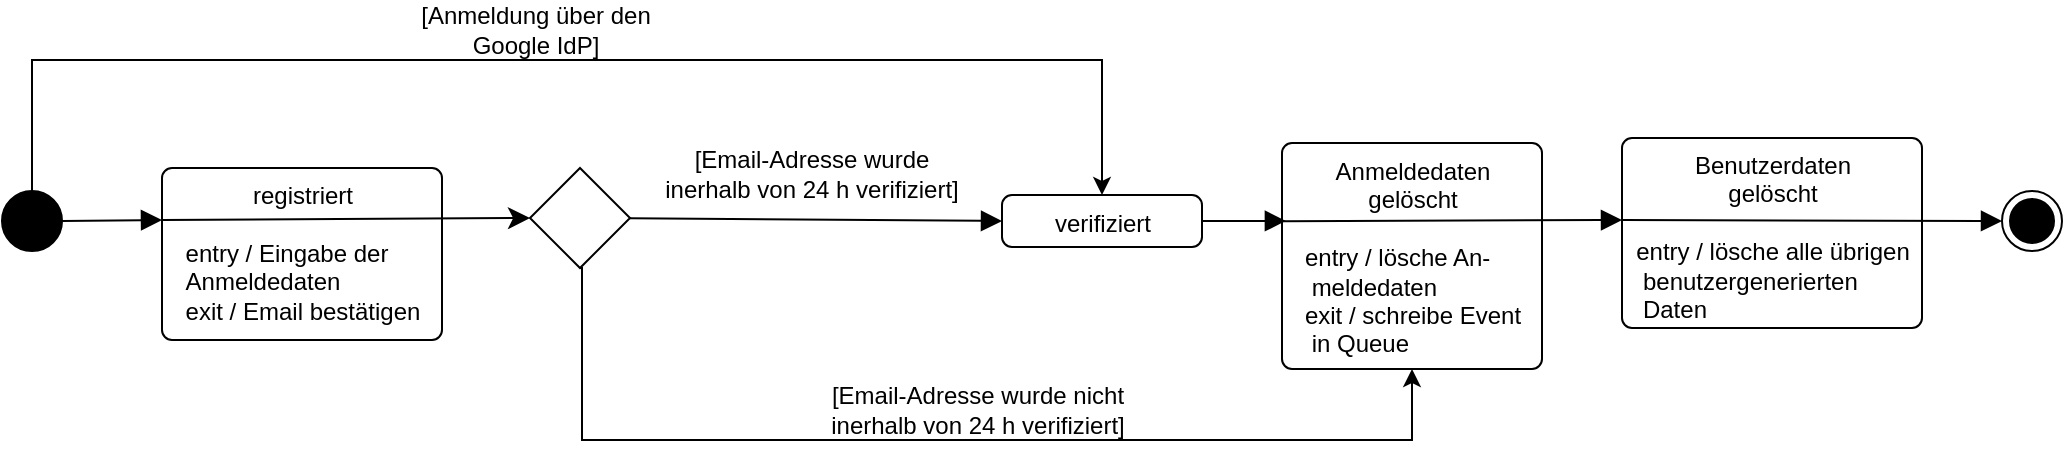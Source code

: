 <mxfile version="20.6.2" type="device"><diagram id="vSyHcnMbgbWmkPGoGqL-" name="Seite-1"><mxGraphModel dx="1135" dy="608" grid="1" gridSize="10" guides="1" tooltips="1" connect="1" arrows="1" fold="1" page="1" pageScale="1" pageWidth="827" pageHeight="1169" math="0" shadow="0"><root><mxCell id="0"/><mxCell id="1" parent="0"/><mxCell id="-s6BJE9e7-yUcUJ7xsYU-1" value="" style="ellipse;fillColor=strokeColor;" parent="1" vertex="1"><mxGeometry x="100" y="215.5" width="30" height="30" as="geometry"/></mxCell><mxCell id="-s6BJE9e7-yUcUJ7xsYU-2" value="" style="ellipse;html=1;shape=endState;fillColor=strokeColor;" parent="1" vertex="1"><mxGeometry x="1100" y="215.5" width="30" height="30" as="geometry"/></mxCell><mxCell id="-s6BJE9e7-yUcUJ7xsYU-3" value="&lt;div&gt;verifiziert&lt;/div&gt;&lt;div&gt;&lt;br&gt;&lt;/div&gt;&lt;div align=&quot;left&quot;&gt;&lt;br&gt;&lt;/div&gt;" style="html=1;align=center;verticalAlign=top;rounded=1;absoluteArcSize=1;arcSize=10;dashed=0;" parent="1" vertex="1"><mxGeometry x="600" y="217.5" width="100" height="26" as="geometry"/></mxCell><mxCell id="-s6BJE9e7-yUcUJ7xsYU-4" value="&lt;div&gt;registriert&lt;/div&gt;&lt;div&gt;&lt;br&gt;&lt;/div&gt;&lt;div align=&quot;left&quot;&gt;entry / Eingabe der &lt;br&gt;&lt;/div&gt;&lt;div align=&quot;left&quot;&gt;&lt;span style=&quot;&quot;&gt; &lt;/span&gt;&lt;span style=&quot;&quot;&gt; &lt;/span&gt;Anmeldedaten&lt;/div&gt;&lt;div align=&quot;left&quot;&gt;exit / Email bestätigen&lt;/div&gt;" style="html=1;align=center;verticalAlign=top;rounded=1;absoluteArcSize=1;arcSize=10;dashed=0;" parent="1" vertex="1"><mxGeometry x="180" y="204" width="140" height="86" as="geometry"/></mxCell><mxCell id="-s6BJE9e7-yUcUJ7xsYU-5" value="&lt;div&gt;Anmeldedaten &lt;br&gt;&lt;/div&gt;&lt;div&gt;gelöscht&lt;/div&gt;&lt;div&gt;&lt;br&gt;&lt;/div&gt;&lt;div align=&quot;left&quot;&gt;entry / lösche An-&lt;/div&gt;&lt;div align=&quot;left&quot;&gt;&lt;span style=&quot;&quot;&gt; &lt;/span&gt;&lt;span style=&quot;white-space: pre;&quot;&gt; &lt;/span&gt;meldedaten&lt;/div&gt;&lt;div align=&quot;left&quot;&gt;exit / schreibe Event &lt;br&gt;&lt;/div&gt;&lt;div align=&quot;left&quot;&gt;&lt;span style=&quot;white-space: pre;&quot;&gt; &lt;/span&gt;in Queue&lt;/div&gt;" style="html=1;align=center;verticalAlign=top;rounded=1;absoluteArcSize=1;arcSize=10;dashed=0;" parent="1" vertex="1"><mxGeometry x="740" y="191.5" width="130" height="113" as="geometry"/></mxCell><mxCell id="-s6BJE9e7-yUcUJ7xsYU-6" value="&lt;div&gt;Benutzerdaten &lt;br&gt;&lt;/div&gt;&lt;div&gt;gelöscht&lt;/div&gt;&lt;div&gt;&lt;br&gt;&lt;/div&gt;&lt;div align=&quot;left&quot;&gt;entry / lösche alle übrigen&lt;br&gt;&lt;/div&gt;&lt;div align=&quot;left&quot;&gt;&lt;span style=&quot;white-space: pre;&quot;&gt; &lt;/span&gt;benutzergenerierten&lt;/div&gt;&lt;div align=&quot;left&quot;&gt;&lt;span style=&quot;white-space: pre;&quot;&gt; &lt;/span&gt;Daten&lt;br&gt;&lt;/div&gt;" style="html=1;align=center;verticalAlign=top;rounded=1;absoluteArcSize=1;arcSize=10;dashed=0;" parent="1" vertex="1"><mxGeometry x="910" y="189" width="150" height="95" as="geometry"/></mxCell><mxCell id="-s6BJE9e7-yUcUJ7xsYU-9" value="" style="endArrow=block;startArrow=none;endFill=1;startFill=0;endSize=8;html=1;verticalAlign=bottom;labelBackgroundColor=none;strokeWidth=1;rounded=0;fontSize=14;exitX=1;exitY=0.5;exitDx=0;exitDy=0;" parent="1" source="-s6BJE9e7-yUcUJ7xsYU-1" edge="1"><mxGeometry width="160" relative="1" as="geometry"><mxPoint x="330" y="320" as="sourcePoint"/><mxPoint x="180" y="230" as="targetPoint"/></mxGeometry></mxCell><mxCell id="-s6BJE9e7-yUcUJ7xsYU-11" value="" style="endArrow=block;startArrow=none;endFill=1;startFill=0;endSize=8;html=1;verticalAlign=bottom;labelBackgroundColor=none;strokeWidth=1;rounded=0;fontSize=14;exitX=1;exitY=0.5;exitDx=0;exitDy=0;entryX=0.015;entryY=0.345;entryDx=0;entryDy=0;entryPerimeter=0;" parent="1" source="-s6BJE9e7-yUcUJ7xsYU-3" target="-s6BJE9e7-yUcUJ7xsYU-5" edge="1"><mxGeometry width="160" relative="1" as="geometry"><mxPoint x="720" y="265" as="sourcePoint"/><mxPoint x="880" y="265" as="targetPoint"/></mxGeometry></mxCell><mxCell id="-s6BJE9e7-yUcUJ7xsYU-13" value="" style="endArrow=block;startArrow=none;endFill=1;startFill=0;endSize=8;html=1;verticalAlign=bottom;labelBackgroundColor=none;strokeWidth=1;rounded=0;fontSize=14;entryX=0;entryY=0.5;entryDx=0;entryDy=0;" parent="1" target="-s6BJE9e7-yUcUJ7xsYU-2" edge="1"><mxGeometry width="160" relative="1" as="geometry"><mxPoint x="910" y="230" as="sourcePoint"/><mxPoint x="160" y="270.5" as="targetPoint"/></mxGeometry></mxCell><mxCell id="-s6BJE9e7-yUcUJ7xsYU-18" value="" style="html=1;verticalAlign=bottom;labelBackgroundColor=none;endArrow=block;endFill=1;rounded=0;fontSize=14;entryX=0;entryY=0.5;entryDx=0;entryDy=0;strokeWidth=1;endSize=8;startArrow=none;" parent="1" source="kBKWTJxxr1DeRijcAOFD-1" target="-s6BJE9e7-yUcUJ7xsYU-3" edge="1"><mxGeometry x="0.429" width="160" relative="1" as="geometry"><mxPoint x="180" y="230" as="sourcePoint"/><mxPoint x="710" y="320" as="targetPoint"/><mxPoint as="offset"/><Array as="points"/></mxGeometry></mxCell><mxCell id="-s6BJE9e7-yUcUJ7xsYU-19" value="" style="html=1;verticalAlign=bottom;labelBackgroundColor=none;endArrow=block;endFill=1;rounded=0;fontSize=14;strokeWidth=1;endSize=8;exitX=0.002;exitY=0.346;exitDx=0;exitDy=0;exitPerimeter=0;" parent="1" source="-s6BJE9e7-yUcUJ7xsYU-5" edge="1"><mxGeometry x="0.267" width="160" relative="1" as="geometry"><mxPoint x="710" y="310.5" as="sourcePoint"/><mxPoint x="910" y="230" as="targetPoint"/><mxPoint as="offset"/></mxGeometry></mxCell><mxCell id="kBKWTJxxr1DeRijcAOFD-8" style="edgeStyle=orthogonalEdgeStyle;rounded=0;orthogonalLoop=1;jettySize=auto;html=1;startArrow=none;startFill=0;endArrow=classic;endFill=1;exitX=0.5;exitY=1;exitDx=0;exitDy=0;entryX=0.5;entryY=1;entryDx=0;entryDy=0;" parent="1" source="kBKWTJxxr1DeRijcAOFD-1" target="-s6BJE9e7-yUcUJ7xsYU-5" edge="1"><mxGeometry relative="1" as="geometry"><mxPoint x="600" y="380" as="targetPoint"/><Array as="points"><mxPoint x="390" y="254"/><mxPoint x="390" y="340"/><mxPoint x="805" y="340"/></Array></mxGeometry></mxCell><mxCell id="kBKWTJxxr1DeRijcAOFD-1" value="" style="rhombus;whiteSpace=wrap;html=1;" parent="1" vertex="1"><mxGeometry x="364" y="204" width="50" height="50" as="geometry"/></mxCell><mxCell id="kBKWTJxxr1DeRijcAOFD-2" value="" style="html=1;verticalAlign=bottom;labelBackgroundColor=none;endArrow=classic;endFill=1;rounded=0;fontSize=14;entryX=0;entryY=0.5;entryDx=0;entryDy=0;strokeWidth=1;endSize=8;startArrow=none;startFill=0;" parent="1" target="kBKWTJxxr1DeRijcAOFD-1" edge="1"><mxGeometry x="0.429" width="160" relative="1" as="geometry"><mxPoint x="180" y="230" as="sourcePoint"/><mxPoint x="550" y="230.5" as="targetPoint"/><mxPoint as="offset"/></mxGeometry></mxCell><mxCell id="kBKWTJxxr1DeRijcAOFD-3" value="[Email-Adresse wurde inerhalb von 24 h verifiziert]" style="text;html=1;strokeColor=none;fillColor=none;align=center;verticalAlign=middle;whiteSpace=wrap;rounded=0;" parent="1" vertex="1"><mxGeometry x="430" y="191.5" width="150" height="30" as="geometry"/></mxCell><mxCell id="kBKWTJxxr1DeRijcAOFD-6" style="edgeStyle=orthogonalEdgeStyle;rounded=0;orthogonalLoop=1;jettySize=auto;html=1;exitX=0.5;exitY=1;exitDx=0;exitDy=0;startArrow=none;startFill=0;endArrow=classic;endFill=1;" parent="1" source="kBKWTJxxr1DeRijcAOFD-1" target="kBKWTJxxr1DeRijcAOFD-1" edge="1"><mxGeometry relative="1" as="geometry"/></mxCell><mxCell id="kBKWTJxxr1DeRijcAOFD-9" value="[Email-Adresse wurde nicht inerhalb von 24 h verifiziert]" style="text;html=1;strokeColor=none;fillColor=none;align=center;verticalAlign=middle;whiteSpace=wrap;rounded=0;" parent="1" vertex="1"><mxGeometry x="510" y="310" width="156" height="30" as="geometry"/></mxCell><mxCell id="EQkTbGBhxDQP_WQdepcH-3" style="edgeStyle=orthogonalEdgeStyle;rounded=0;orthogonalLoop=1;jettySize=auto;html=1;exitX=0.5;exitY=0;exitDx=0;exitDy=0;entryX=0.5;entryY=0;entryDx=0;entryDy=0;" edge="1" parent="1" source="-s6BJE9e7-yUcUJ7xsYU-1" target="-s6BJE9e7-yUcUJ7xsYU-3"><mxGeometry relative="1" as="geometry"><mxPoint x="130" y="115" as="sourcePoint"/><Array as="points"><mxPoint x="115" y="150"/><mxPoint x="650" y="150"/></Array></mxGeometry></mxCell><mxCell id="EQkTbGBhxDQP_WQdepcH-4" value="[Anmeldung über den Google IdP]" style="text;html=1;strokeColor=none;fillColor=none;align=center;verticalAlign=middle;whiteSpace=wrap;rounded=0;" vertex="1" parent="1"><mxGeometry x="304" y="120" width="126" height="30" as="geometry"/></mxCell></root></mxGraphModel></diagram></mxfile>